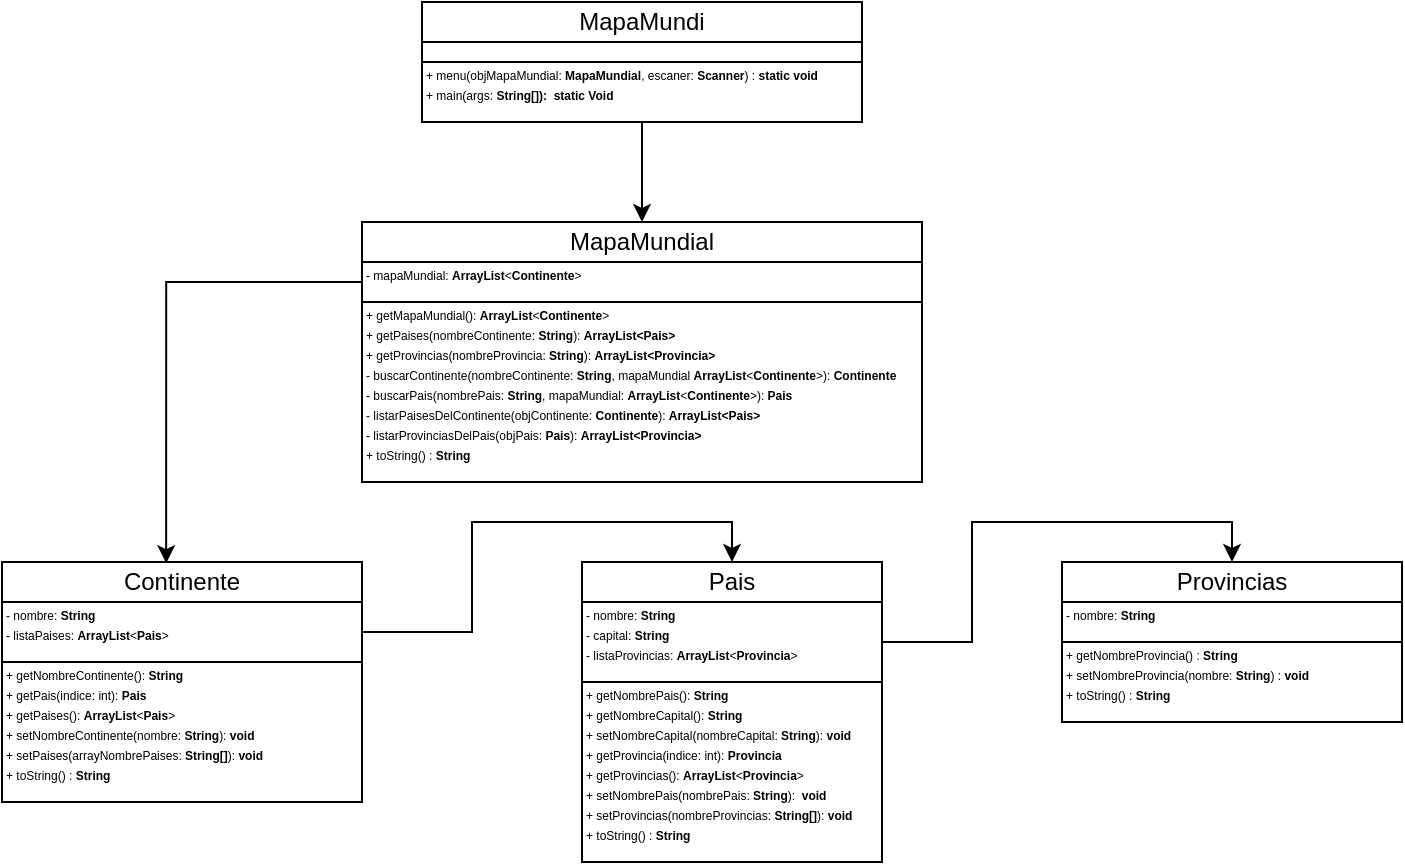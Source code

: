<mxfile version="14.5.1" type="device"><diagram id="V0oTlCR6t1FInndLGi_i" name="Página-1"><mxGraphModel dx="950" dy="470" grid="1" gridSize="10" guides="1" tooltips="1" connect="1" arrows="1" fold="1" page="1" pageScale="1" pageWidth="827" pageHeight="1169" math="0" shadow="0"><root><mxCell id="0"/><mxCell id="1" parent="0"/><mxCell id="NcAIVsr0WGm7V4HrVB5A-45" value="" style="group" parent="1" vertex="1" connectable="0"><mxGeometry x="600" y="450" width="170" height="90" as="geometry"/></mxCell><mxCell id="NcAIVsr0WGm7V4HrVB5A-11" value="Provincias" style="whiteSpace=wrap;html=1;" parent="NcAIVsr0WGm7V4HrVB5A-45" vertex="1"><mxGeometry width="170" height="20" as="geometry"/></mxCell><mxCell id="NcAIVsr0WGm7V4HrVB5A-12" value="" style="rounded=0;whiteSpace=wrap;html=1;" parent="NcAIVsr0WGm7V4HrVB5A-45" vertex="1"><mxGeometry y="20" width="170" height="20" as="geometry"/></mxCell><mxCell id="NcAIVsr0WGm7V4HrVB5A-13" value="" style="whiteSpace=wrap;html=1;" parent="NcAIVsr0WGm7V4HrVB5A-45" vertex="1"><mxGeometry y="40" width="170" height="40" as="geometry"/></mxCell><mxCell id="NcAIVsr0WGm7V4HrVB5A-18" value="&lt;font style=&quot;font-size: 6px&quot;&gt;- nombre: &lt;b&gt;String&lt;/b&gt;&lt;/font&gt;" style="text;html=1;strokeColor=none;fillColor=none;align=left;verticalAlign=middle;whiteSpace=wrap;rounded=0;" parent="NcAIVsr0WGm7V4HrVB5A-45" vertex="1"><mxGeometry y="20" width="80" height="10" as="geometry"/></mxCell><mxCell id="NcAIVsr0WGm7V4HrVB5A-19" value="&lt;font style=&quot;font-size: 6px&quot;&gt;+ getNombreProvincia() : &lt;b&gt;String&lt;/b&gt;&lt;/font&gt;" style="text;html=1;strokeColor=none;fillColor=none;align=left;verticalAlign=middle;whiteSpace=wrap;rounded=0;" parent="NcAIVsr0WGm7V4HrVB5A-45" vertex="1"><mxGeometry y="40" width="100" height="10" as="geometry"/></mxCell><mxCell id="NcAIVsr0WGm7V4HrVB5A-20" value="&lt;font style=&quot;font-size: 6px&quot;&gt;+ setNombreProvincia(nombre: &lt;b&gt;String&lt;/b&gt;) : &lt;b&gt;void&lt;/b&gt;&lt;/font&gt;" style="text;html=1;strokeColor=none;fillColor=none;align=left;verticalAlign=middle;whiteSpace=wrap;rounded=0;" parent="NcAIVsr0WGm7V4HrVB5A-45" vertex="1"><mxGeometry y="50" width="160" height="10" as="geometry"/></mxCell><mxCell id="NcAIVsr0WGm7V4HrVB5A-21" value="&lt;font style=&quot;font-size: 6px&quot;&gt;+ toString() : &lt;b&gt;String&lt;/b&gt;&lt;/font&gt;" style="text;html=1;strokeColor=none;fillColor=none;align=left;verticalAlign=middle;whiteSpace=wrap;rounded=0;" parent="NcAIVsr0WGm7V4HrVB5A-45" vertex="1"><mxGeometry y="60" width="60" height="10" as="geometry"/></mxCell><mxCell id="NcAIVsr0WGm7V4HrVB5A-59" value="" style="group" parent="1" vertex="1" connectable="0"><mxGeometry x="70" y="450" width="180" height="120" as="geometry"/></mxCell><mxCell id="NcAIVsr0WGm7V4HrVB5A-5" value="Continente" style="whiteSpace=wrap;html=1;" parent="NcAIVsr0WGm7V4HrVB5A-59" vertex="1"><mxGeometry width="180" height="20" as="geometry"/></mxCell><mxCell id="NcAIVsr0WGm7V4HrVB5A-6" value="" style="rounded=0;whiteSpace=wrap;html=1;" parent="NcAIVsr0WGm7V4HrVB5A-59" vertex="1"><mxGeometry y="20" width="180" height="30" as="geometry"/></mxCell><mxCell id="NcAIVsr0WGm7V4HrVB5A-7" value="" style="whiteSpace=wrap;html=1;" parent="NcAIVsr0WGm7V4HrVB5A-59" vertex="1"><mxGeometry y="50" width="180" height="70" as="geometry"/></mxCell><mxCell id="NcAIVsr0WGm7V4HrVB5A-49" value="&lt;font style=&quot;font-size: 6px&quot;&gt;- nombre: &lt;b&gt;String&lt;/b&gt;&lt;/font&gt;" style="text;html=1;strokeColor=none;fillColor=none;align=left;verticalAlign=middle;whiteSpace=wrap;rounded=0;" parent="NcAIVsr0WGm7V4HrVB5A-59" vertex="1"><mxGeometry y="20" width="90" height="10" as="geometry"/></mxCell><mxCell id="NcAIVsr0WGm7V4HrVB5A-50" value="&lt;font style=&quot;font-size: 6px&quot;&gt;- listaPaises: &lt;b&gt;ArrayList&lt;/b&gt;&amp;lt;&lt;b&gt;Pais&lt;/b&gt;&amp;gt;&lt;/font&gt;" style="text;html=1;strokeColor=none;fillColor=none;align=left;verticalAlign=middle;whiteSpace=wrap;rounded=0;" parent="NcAIVsr0WGm7V4HrVB5A-59" vertex="1"><mxGeometry y="30" width="110" height="10" as="geometry"/></mxCell><mxCell id="NcAIVsr0WGm7V4HrVB5A-51" value="&lt;font style=&quot;font-size: 6px&quot;&gt;+ getNombreContinente(): &lt;b&gt;String&lt;/b&gt;&lt;/font&gt;" style="text;html=1;strokeColor=none;fillColor=none;align=left;verticalAlign=middle;whiteSpace=wrap;rounded=0;" parent="NcAIVsr0WGm7V4HrVB5A-59" vertex="1"><mxGeometry y="50" width="100" height="10" as="geometry"/></mxCell><mxCell id="NcAIVsr0WGm7V4HrVB5A-52" value="&lt;font style=&quot;font-size: 6px&quot;&gt;+ getPais(indice: int): &lt;b&gt;Pais&lt;/b&gt;&lt;/font&gt;" style="text;html=1;strokeColor=none;fillColor=none;align=left;verticalAlign=middle;whiteSpace=wrap;rounded=0;" parent="NcAIVsr0WGm7V4HrVB5A-59" vertex="1"><mxGeometry y="60" width="80" height="10" as="geometry"/></mxCell><mxCell id="NcAIVsr0WGm7V4HrVB5A-53" value="&lt;font style=&quot;font-size: 6px&quot;&gt;+ getPaises(): &lt;b&gt;ArrayList&lt;/b&gt;&amp;lt;&lt;b&gt;Pais&lt;/b&gt;&amp;gt;&lt;/font&gt;" style="text;html=1;strokeColor=none;fillColor=none;align=left;verticalAlign=middle;whiteSpace=wrap;rounded=0;" parent="NcAIVsr0WGm7V4HrVB5A-59" vertex="1"><mxGeometry y="70" width="90" height="10" as="geometry"/></mxCell><mxCell id="NcAIVsr0WGm7V4HrVB5A-56" value="&lt;font style=&quot;font-size: 6px&quot;&gt;+ setNombreContinente(nombre: &lt;b&gt;String&lt;/b&gt;): &lt;b&gt;void&lt;/b&gt;&lt;/font&gt;" style="text;html=1;strokeColor=none;fillColor=none;align=left;verticalAlign=middle;whiteSpace=wrap;rounded=0;" parent="NcAIVsr0WGm7V4HrVB5A-59" vertex="1"><mxGeometry y="80" width="170" height="10" as="geometry"/></mxCell><mxCell id="NcAIVsr0WGm7V4HrVB5A-57" value="&lt;font style=&quot;font-size: 6px&quot;&gt;+ setPaises(arrayNombrePaises: &lt;b&gt;String[]&lt;/b&gt;): &lt;b&gt;void&lt;/b&gt;&lt;/font&gt;" style="text;html=1;strokeColor=none;fillColor=none;align=left;verticalAlign=middle;whiteSpace=wrap;rounded=0;" parent="NcAIVsr0WGm7V4HrVB5A-59" vertex="1"><mxGeometry y="90" width="150" height="10" as="geometry"/></mxCell><mxCell id="NcAIVsr0WGm7V4HrVB5A-58" value="&lt;font style=&quot;font-size: 6px&quot;&gt;+ toString() : &lt;b&gt;String&lt;/b&gt;&lt;/font&gt;" style="text;html=1;strokeColor=none;fillColor=none;align=left;verticalAlign=middle;whiteSpace=wrap;rounded=0;" parent="NcAIVsr0WGm7V4HrVB5A-59" vertex="1"><mxGeometry y="100" width="60" height="10" as="geometry"/></mxCell><mxCell id="NcAIVsr0WGm7V4HrVB5A-73" value="" style="group" parent="1" vertex="1" connectable="0"><mxGeometry x="250" y="280" width="280" height="130" as="geometry"/></mxCell><mxCell id="NcAIVsr0WGm7V4HrVB5A-1" value="MapaMundial" style="whiteSpace=wrap;html=1;" parent="NcAIVsr0WGm7V4HrVB5A-73" vertex="1"><mxGeometry width="280" height="20" as="geometry"/></mxCell><mxCell id="NcAIVsr0WGm7V4HrVB5A-3" value="" style="rounded=0;whiteSpace=wrap;html=1;" parent="NcAIVsr0WGm7V4HrVB5A-73" vertex="1"><mxGeometry y="20" width="280" height="20" as="geometry"/></mxCell><mxCell id="NcAIVsr0WGm7V4HrVB5A-4" value="" style="whiteSpace=wrap;html=1;" parent="NcAIVsr0WGm7V4HrVB5A-73" vertex="1"><mxGeometry y="40" width="280" height="90" as="geometry"/></mxCell><mxCell id="NcAIVsr0WGm7V4HrVB5A-60" value="&lt;font style=&quot;font-size: 6px&quot;&gt;- mapaMundial: &lt;b&gt;ArrayList&lt;/b&gt;&amp;lt;&lt;b&gt;Continente&lt;/b&gt;&amp;gt;&lt;/font&gt;" style="text;html=1;strokeColor=none;fillColor=none;align=left;verticalAlign=middle;whiteSpace=wrap;rounded=0;" parent="NcAIVsr0WGm7V4HrVB5A-73" vertex="1"><mxGeometry y="20" width="120" height="10" as="geometry"/></mxCell><mxCell id="NcAIVsr0WGm7V4HrVB5A-61" value="&lt;font style=&quot;font-size: 6px&quot;&gt;+ getMapaMundial(): &lt;b&gt;ArrayList&lt;/b&gt;&amp;lt;&lt;b&gt;Continente&lt;/b&gt;&amp;gt;&lt;/font&gt;" style="text;html=1;strokeColor=none;fillColor=none;align=left;verticalAlign=middle;whiteSpace=wrap;rounded=0;" parent="NcAIVsr0WGm7V4HrVB5A-73" vertex="1"><mxGeometry y="40" width="140" height="10" as="geometry"/></mxCell><mxCell id="NcAIVsr0WGm7V4HrVB5A-62" value="&lt;span style=&quot;font-size: 6px&quot;&gt;- buscarContinente(nombreContinente: &lt;b&gt;String&lt;/b&gt;, mapaMundial &lt;b&gt;ArrayList&lt;/b&gt;&amp;lt;&lt;b&gt;Continente&lt;/b&gt;&amp;gt;): &lt;b&gt;Continente&lt;/b&gt;&lt;/span&gt;" style="text;html=1;strokeColor=none;fillColor=none;align=left;verticalAlign=middle;whiteSpace=wrap;rounded=0;" parent="NcAIVsr0WGm7V4HrVB5A-73" vertex="1"><mxGeometry y="70" width="280" height="10" as="geometry"/></mxCell><mxCell id="NcAIVsr0WGm7V4HrVB5A-63" value="&lt;font style=&quot;font-size: 6px&quot;&gt;- listarPaisesDelContinente(objContinente: &lt;b&gt;Continente&lt;/b&gt;): &lt;b&gt;ArrayList&amp;lt;Pais&amp;gt;&lt;/b&gt;&lt;/font&gt;" style="text;html=1;strokeColor=none;fillColor=none;align=left;verticalAlign=middle;whiteSpace=wrap;rounded=0;" parent="NcAIVsr0WGm7V4HrVB5A-73" vertex="1"><mxGeometry y="90" width="200" height="10" as="geometry"/></mxCell><mxCell id="NcAIVsr0WGm7V4HrVB5A-64" value="&lt;font style=&quot;font-size: 6px&quot;&gt;+ getPaises(nombreContinente: &lt;b&gt;String&lt;/b&gt;):&amp;nbsp;&lt;/font&gt;&lt;b style=&quot;font-size: 6px&quot;&gt;ArrayList&amp;lt;Pais&amp;gt;&lt;/b&gt;" style="text;html=1;strokeColor=none;fillColor=none;align=left;verticalAlign=middle;whiteSpace=wrap;rounded=0;" parent="NcAIVsr0WGm7V4HrVB5A-73" vertex="1"><mxGeometry y="50" width="160" height="10" as="geometry"/></mxCell><mxCell id="NcAIVsr0WGm7V4HrVB5A-68" value="&lt;font style=&quot;font-size: 6px&quot;&gt;- buscarPais(nombrePais: &lt;b&gt;String&lt;/b&gt;, mapaMundial: &lt;b&gt;ArrayList&lt;/b&gt;&amp;lt;&lt;b&gt;Continente&lt;/b&gt;&amp;gt;):&lt;b&gt; Pais&lt;/b&gt;&lt;/font&gt;" style="text;html=1;strokeColor=none;fillColor=none;align=left;verticalAlign=middle;whiteSpace=wrap;rounded=0;" parent="NcAIVsr0WGm7V4HrVB5A-73" vertex="1"><mxGeometry y="80" width="230" height="10" as="geometry"/></mxCell><mxCell id="NcAIVsr0WGm7V4HrVB5A-69" value="&lt;font style=&quot;font-size: 6px&quot;&gt;- listarProvinciasDelPais(objPais: &lt;b&gt;Pais&lt;/b&gt;): &lt;b&gt;ArrayList&amp;lt;Provincia&amp;gt;&lt;/b&gt;&lt;/font&gt;" style="text;html=1;strokeColor=none;fillColor=none;align=left;verticalAlign=middle;whiteSpace=wrap;rounded=0;" parent="NcAIVsr0WGm7V4HrVB5A-73" vertex="1"><mxGeometry y="100" width="170" height="10" as="geometry"/></mxCell><mxCell id="NcAIVsr0WGm7V4HrVB5A-70" value="&lt;font style=&quot;font-size: 6px&quot;&gt;+ getProvincias(nombreProvincia: &lt;b&gt;String&lt;/b&gt;):&amp;nbsp;&lt;/font&gt;&lt;b style=&quot;font-size: 6px&quot;&gt;ArrayList&amp;lt;Provincia&amp;gt;&lt;/b&gt;" style="text;html=1;strokeColor=none;fillColor=none;align=left;verticalAlign=middle;whiteSpace=wrap;rounded=0;" parent="NcAIVsr0WGm7V4HrVB5A-73" vertex="1"><mxGeometry y="60" width="180" height="10" as="geometry"/></mxCell><mxCell id="NcAIVsr0WGm7V4HrVB5A-71" value="&lt;font style=&quot;font-size: 6px&quot;&gt;+ toString() : &lt;b&gt;String&lt;/b&gt;&lt;/font&gt;" style="text;html=1;strokeColor=none;fillColor=none;align=left;verticalAlign=middle;whiteSpace=wrap;rounded=0;" parent="NcAIVsr0WGm7V4HrVB5A-73" vertex="1"><mxGeometry y="110" width="60" height="10" as="geometry"/></mxCell><mxCell id="NcAIVsr0WGm7V4HrVB5A-76" style="edgeStyle=orthogonalEdgeStyle;rounded=0;orthogonalLoop=1;jettySize=auto;html=1;entryX=0.456;entryY=0.029;entryDx=0;entryDy=0;entryPerimeter=0;" parent="1" source="NcAIVsr0WGm7V4HrVB5A-60" target="NcAIVsr0WGm7V4HrVB5A-5" edge="1"><mxGeometry relative="1" as="geometry"><mxPoint x="150" y="300" as="targetPoint"/><Array as="points"><mxPoint x="152" y="310"/></Array></mxGeometry></mxCell><mxCell id="NcAIVsr0WGm7V4HrVB5A-77" style="edgeStyle=orthogonalEdgeStyle;rounded=0;orthogonalLoop=1;jettySize=auto;html=1;entryX=0.5;entryY=0;entryDx=0;entryDy=0;" parent="1" source="NcAIVsr0WGm7V4HrVB5A-6" target="NcAIVsr0WGm7V4HrVB5A-8" edge="1"><mxGeometry relative="1" as="geometry"/></mxCell><mxCell id="NcAIVsr0WGm7V4HrVB5A-78" style="edgeStyle=orthogonalEdgeStyle;rounded=0;orthogonalLoop=1;jettySize=auto;html=1;entryX=0.5;entryY=0;entryDx=0;entryDy=0;" parent="1" source="NcAIVsr0WGm7V4HrVB5A-9" target="NcAIVsr0WGm7V4HrVB5A-11" edge="1"><mxGeometry relative="1" as="geometry"/></mxCell><mxCell id="NcAIVsr0WGm7V4HrVB5A-88" value="" style="group" parent="1" vertex="1" connectable="0"><mxGeometry x="280" y="170" width="220" height="60" as="geometry"/></mxCell><mxCell id="NcAIVsr0WGm7V4HrVB5A-80" value="MapaMundi" style="whiteSpace=wrap;html=1;" parent="NcAIVsr0WGm7V4HrVB5A-88" vertex="1"><mxGeometry width="220" height="20" as="geometry"/></mxCell><mxCell id="NcAIVsr0WGm7V4HrVB5A-81" value="" style="rounded=0;whiteSpace=wrap;html=1;" parent="NcAIVsr0WGm7V4HrVB5A-88" vertex="1"><mxGeometry y="20" width="220" height="10" as="geometry"/></mxCell><mxCell id="NcAIVsr0WGm7V4HrVB5A-82" value="" style="whiteSpace=wrap;html=1;" parent="NcAIVsr0WGm7V4HrVB5A-88" vertex="1"><mxGeometry y="30" width="220" height="30" as="geometry"/></mxCell><mxCell id="NcAIVsr0WGm7V4HrVB5A-84" value="&lt;font style=&quot;font-size: 6px&quot;&gt;+ menu(objMapaMundial: &lt;b&gt;MapaMundial&lt;/b&gt;, escaner: &lt;b&gt;Scanner&lt;/b&gt;) : &lt;b&gt;static void&lt;/b&gt;&lt;/font&gt;" style="text;html=1;strokeColor=none;fillColor=none;align=left;verticalAlign=middle;whiteSpace=wrap;rounded=0;" parent="NcAIVsr0WGm7V4HrVB5A-88" vertex="1"><mxGeometry y="30" width="220" height="10" as="geometry"/></mxCell><mxCell id="NcAIVsr0WGm7V4HrVB5A-85" value="&lt;font style=&quot;font-size: 6px&quot;&gt;+ main(args:&amp;nbsp;&lt;b&gt;String[]):&amp;nbsp; static Void&lt;/b&gt;&lt;/font&gt;" style="text;html=1;strokeColor=none;fillColor=none;align=left;verticalAlign=middle;whiteSpace=wrap;rounded=0;" parent="NcAIVsr0WGm7V4HrVB5A-88" vertex="1"><mxGeometry y="40" width="100" height="10" as="geometry"/></mxCell><mxCell id="NcAIVsr0WGm7V4HrVB5A-89" style="edgeStyle=orthogonalEdgeStyle;rounded=0;orthogonalLoop=1;jettySize=auto;html=1;entryX=0.5;entryY=0;entryDx=0;entryDy=0;" parent="1" source="NcAIVsr0WGm7V4HrVB5A-82" target="NcAIVsr0WGm7V4HrVB5A-1" edge="1"><mxGeometry relative="1" as="geometry"/></mxCell><mxCell id="NcAIVsr0WGm7V4HrVB5A-8" value="Pais" style="whiteSpace=wrap;html=1;" parent="1" vertex="1"><mxGeometry x="360" y="450" width="150" height="20" as="geometry"/></mxCell><mxCell id="NcAIVsr0WGm7V4HrVB5A-9" value="" style="rounded=0;whiteSpace=wrap;html=1;" parent="1" vertex="1"><mxGeometry x="360" y="470" width="150" height="40" as="geometry"/></mxCell><mxCell id="NcAIVsr0WGm7V4HrVB5A-10" value="" style="whiteSpace=wrap;html=1;" parent="1" vertex="1"><mxGeometry x="360" y="510" width="150" height="90" as="geometry"/></mxCell><mxCell id="NcAIVsr0WGm7V4HrVB5A-22" value="&lt;font style=&quot;font-size: 6px&quot;&gt;- nombre: &lt;b&gt;String&lt;/b&gt;&lt;/font&gt;" style="text;html=1;strokeColor=none;fillColor=none;align=left;verticalAlign=middle;whiteSpace=wrap;rounded=0;" parent="1" vertex="1"><mxGeometry x="360" y="470" width="70" height="10" as="geometry"/></mxCell><mxCell id="NcAIVsr0WGm7V4HrVB5A-23" value="&lt;font style=&quot;font-size: 6px&quot;&gt;- listaProvincias: &lt;b&gt;ArrayList&lt;/b&gt;&amp;lt;&lt;b&gt;Provincia&lt;/b&gt;&amp;gt;&lt;/font&gt;" style="text;html=1;strokeColor=none;fillColor=none;align=left;verticalAlign=middle;whiteSpace=wrap;rounded=0;" parent="1" vertex="1"><mxGeometry x="360" y="490" width="120" height="10" as="geometry"/></mxCell><mxCell id="NcAIVsr0WGm7V4HrVB5A-24" value="&lt;font style=&quot;font-size: 6px&quot;&gt;+ getNombrePais(): &lt;b&gt;String&lt;/b&gt;&lt;/font&gt;" style="text;html=1;strokeColor=none;fillColor=none;align=left;verticalAlign=middle;whiteSpace=wrap;rounded=0;" parent="1" vertex="1"><mxGeometry x="360" y="510" width="90" height="10" as="geometry"/></mxCell><mxCell id="NcAIVsr0WGm7V4HrVB5A-25" value="&lt;font style=&quot;font-size: 6px&quot;&gt;+ getProvincia(indice: int): &lt;b&gt;Provincia&lt;/b&gt;&lt;/font&gt;" style="text;html=1;strokeColor=none;fillColor=none;align=left;verticalAlign=middle;whiteSpace=wrap;rounded=0;" parent="1" vertex="1"><mxGeometry x="360" y="540" width="110" height="10" as="geometry"/></mxCell><mxCell id="NcAIVsr0WGm7V4HrVB5A-26" value="&lt;font style=&quot;font-size: 6px&quot;&gt;+ getProvincias():&amp;nbsp;&lt;/font&gt;&lt;span style=&quot;font-size: 6px&quot;&gt;&lt;b&gt;ArrayList&lt;/b&gt;&amp;lt;&lt;b&gt;Provincia&lt;/b&gt;&amp;gt;&lt;/span&gt;" style="text;html=1;strokeColor=none;fillColor=none;align=left;verticalAlign=middle;whiteSpace=wrap;rounded=0;" parent="1" vertex="1"><mxGeometry x="360" y="550" width="120" height="10" as="geometry"/></mxCell><mxCell id="NcAIVsr0WGm7V4HrVB5A-27" value="&lt;font style=&quot;font-size: 6px&quot;&gt;+ setProvincias(nombreProvincias: &lt;b&gt;String[]&lt;/b&gt;):&amp;nbsp;&lt;/font&gt;&lt;span style=&quot;font-size: 6px&quot;&gt;&lt;b&gt;void&lt;/b&gt;&lt;/span&gt;" style="text;html=1;strokeColor=none;fillColor=none;align=left;verticalAlign=middle;whiteSpace=wrap;rounded=0;" parent="1" vertex="1"><mxGeometry x="360" y="570" width="150" height="10" as="geometry"/></mxCell><mxCell id="NcAIVsr0WGm7V4HrVB5A-28" value="&lt;font style=&quot;font-size: 6px&quot;&gt;+ setNombrePais(nombrePais: &lt;b&gt;String&lt;/b&gt;):&amp;nbsp; &lt;b&gt;void&lt;/b&gt;&lt;/font&gt;" style="text;html=1;strokeColor=none;fillColor=none;align=left;verticalAlign=middle;whiteSpace=wrap;rounded=0;" parent="1" vertex="1"><mxGeometry x="360" y="560" width="140" height="10" as="geometry"/></mxCell><mxCell id="NcAIVsr0WGm7V4HrVB5A-46" value="&lt;font style=&quot;font-size: 6px&quot;&gt;+ toString() : &lt;b&gt;String&lt;/b&gt;&lt;/font&gt;" style="text;html=1;strokeColor=none;fillColor=none;align=left;verticalAlign=middle;whiteSpace=wrap;rounded=0;" parent="1" vertex="1"><mxGeometry x="360" y="580" width="60" height="10" as="geometry"/></mxCell><mxCell id="st4QM4Z8x1ovxKbVhf4q-3" value="&lt;font style=&quot;font-size: 6px&quot;&gt;- capital: &lt;b&gt;String&lt;/b&gt;&lt;/font&gt;" style="text;html=1;strokeColor=none;fillColor=none;align=left;verticalAlign=middle;whiteSpace=wrap;rounded=0;" parent="1" vertex="1"><mxGeometry x="360" y="480" width="70" height="10" as="geometry"/></mxCell><mxCell id="E0O3Vwd3tZT_in6KmX3G-4" value="&lt;font style=&quot;font-size: 6px&quot;&gt;+ getNombreCapital(): &lt;b&gt;String&lt;/b&gt;&lt;/font&gt;" style="text;html=1;strokeColor=none;fillColor=none;align=left;verticalAlign=middle;whiteSpace=wrap;rounded=0;" parent="1" vertex="1"><mxGeometry x="360" y="520" width="90" height="10" as="geometry"/></mxCell><mxCell id="E0O3Vwd3tZT_in6KmX3G-5" value="&lt;font style=&quot;font-size: 6px&quot;&gt;+ setNombreCapital(nombreCapital: &lt;b&gt;String&lt;/b&gt;): &lt;b&gt;void&lt;/b&gt;&lt;/font&gt;" style="text;html=1;strokeColor=none;fillColor=none;align=left;verticalAlign=middle;whiteSpace=wrap;rounded=0;" parent="1" vertex="1"><mxGeometry x="360" y="530" width="140" height="10" as="geometry"/></mxCell></root></mxGraphModel></diagram></mxfile>